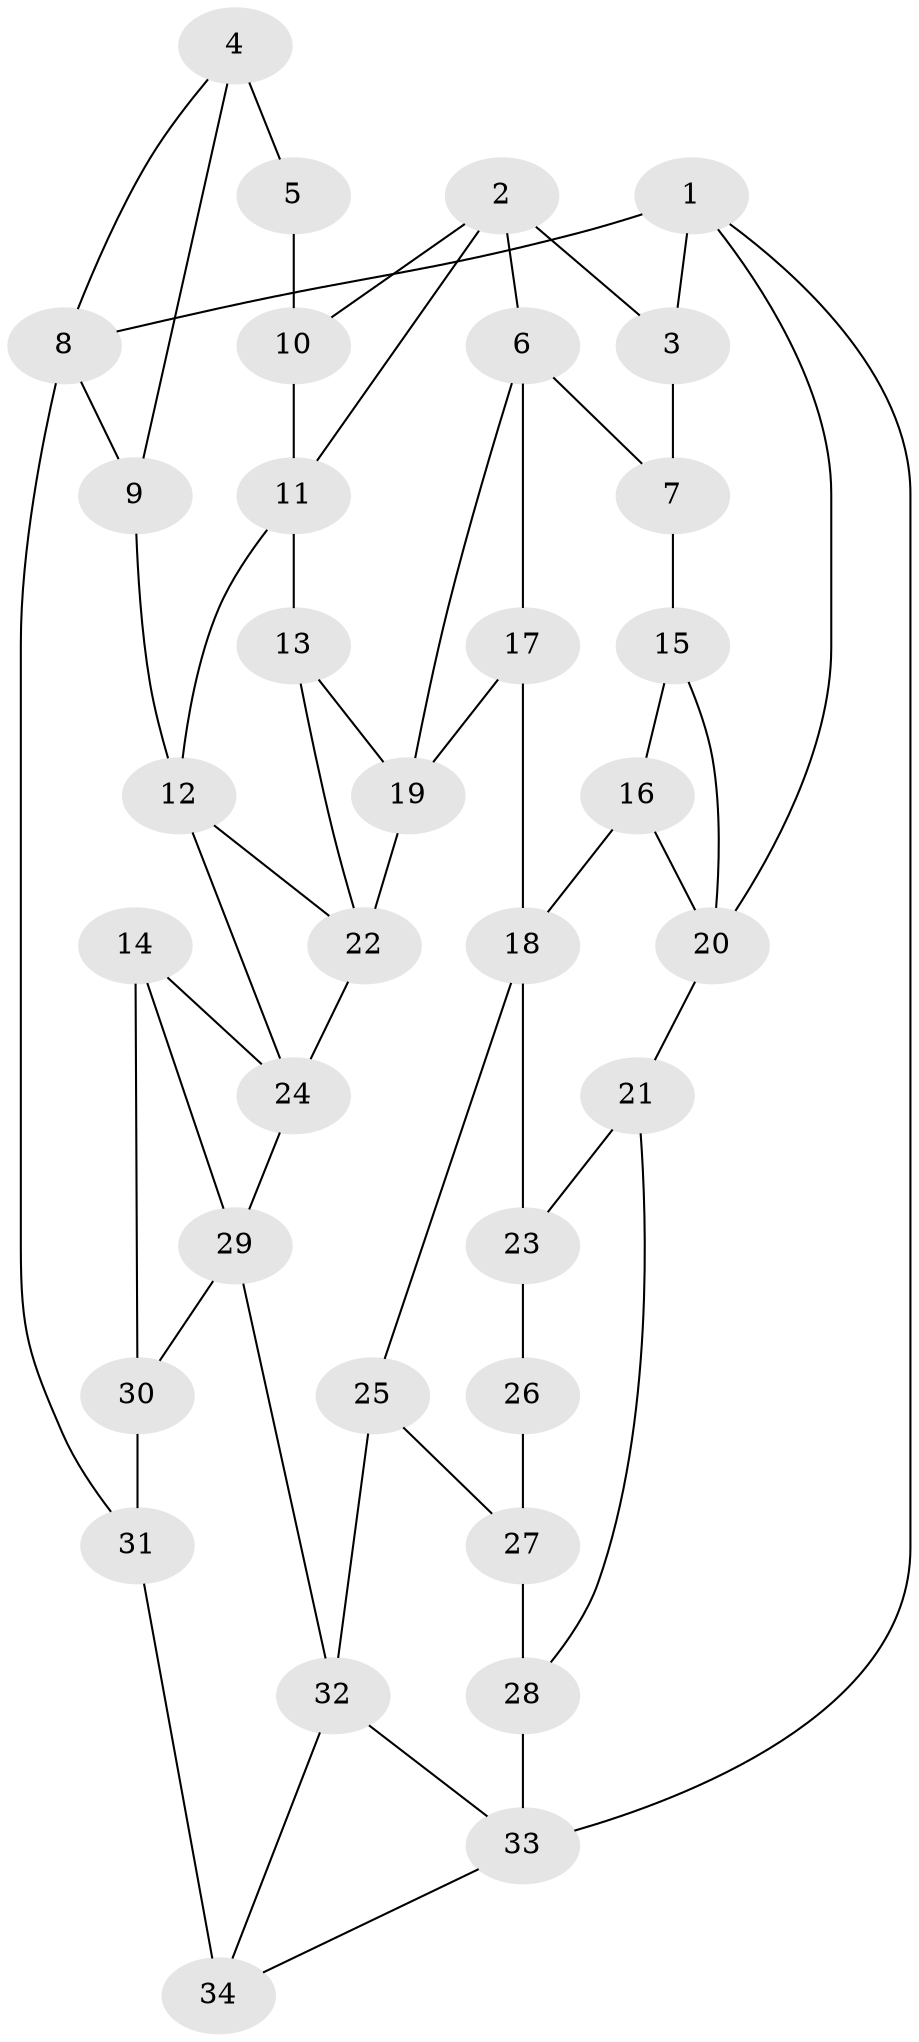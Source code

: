 // original degree distribution, {3: 0.029850746268656716, 4: 0.23880597014925373, 5: 0.5373134328358209, 6: 0.19402985074626866}
// Generated by graph-tools (version 1.1) at 2025/38/03/04/25 23:38:36]
// undirected, 34 vertices, 57 edges
graph export_dot {
  node [color=gray90,style=filled];
  1;
  2;
  3;
  4;
  5;
  6;
  7;
  8;
  9;
  10;
  11;
  12;
  13;
  14;
  15;
  16;
  17;
  18;
  19;
  20;
  21;
  22;
  23;
  24;
  25;
  26;
  27;
  28;
  29;
  30;
  31;
  32;
  33;
  34;
  1 -- 3 [weight=1.0];
  1 -- 8 [weight=1.0];
  1 -- 20 [weight=1.0];
  1 -- 33 [weight=1.0];
  2 -- 3 [weight=1.0];
  2 -- 6 [weight=1.0];
  2 -- 10 [weight=1.0];
  2 -- 11 [weight=1.0];
  3 -- 7 [weight=1.0];
  4 -- 5 [weight=2.0];
  4 -- 8 [weight=1.0];
  4 -- 9 [weight=1.0];
  5 -- 10 [weight=2.0];
  6 -- 7 [weight=1.0];
  6 -- 17 [weight=1.0];
  6 -- 19 [weight=1.0];
  7 -- 15 [weight=2.0];
  8 -- 9 [weight=1.0];
  8 -- 31 [weight=2.0];
  9 -- 12 [weight=1.0];
  10 -- 11 [weight=1.0];
  11 -- 12 [weight=1.0];
  11 -- 13 [weight=1.0];
  12 -- 22 [weight=1.0];
  12 -- 24 [weight=1.0];
  13 -- 19 [weight=1.0];
  13 -- 22 [weight=1.0];
  14 -- 24 [weight=1.0];
  14 -- 29 [weight=1.0];
  14 -- 30 [weight=1.0];
  15 -- 16 [weight=1.0];
  15 -- 20 [weight=1.0];
  16 -- 18 [weight=1.0];
  16 -- 20 [weight=1.0];
  17 -- 18 [weight=1.0];
  17 -- 19 [weight=1.0];
  18 -- 23 [weight=1.0];
  18 -- 25 [weight=1.0];
  19 -- 22 [weight=1.0];
  20 -- 21 [weight=1.0];
  21 -- 23 [weight=1.0];
  21 -- 28 [weight=1.0];
  22 -- 24 [weight=1.0];
  23 -- 26 [weight=2.0];
  24 -- 29 [weight=1.0];
  25 -- 27 [weight=1.0];
  25 -- 32 [weight=1.0];
  26 -- 27 [weight=2.0];
  27 -- 28 [weight=1.0];
  28 -- 33 [weight=2.0];
  29 -- 30 [weight=1.0];
  29 -- 32 [weight=1.0];
  30 -- 31 [weight=2.0];
  31 -- 34 [weight=2.0];
  32 -- 33 [weight=1.0];
  32 -- 34 [weight=1.0];
  33 -- 34 [weight=1.0];
}
